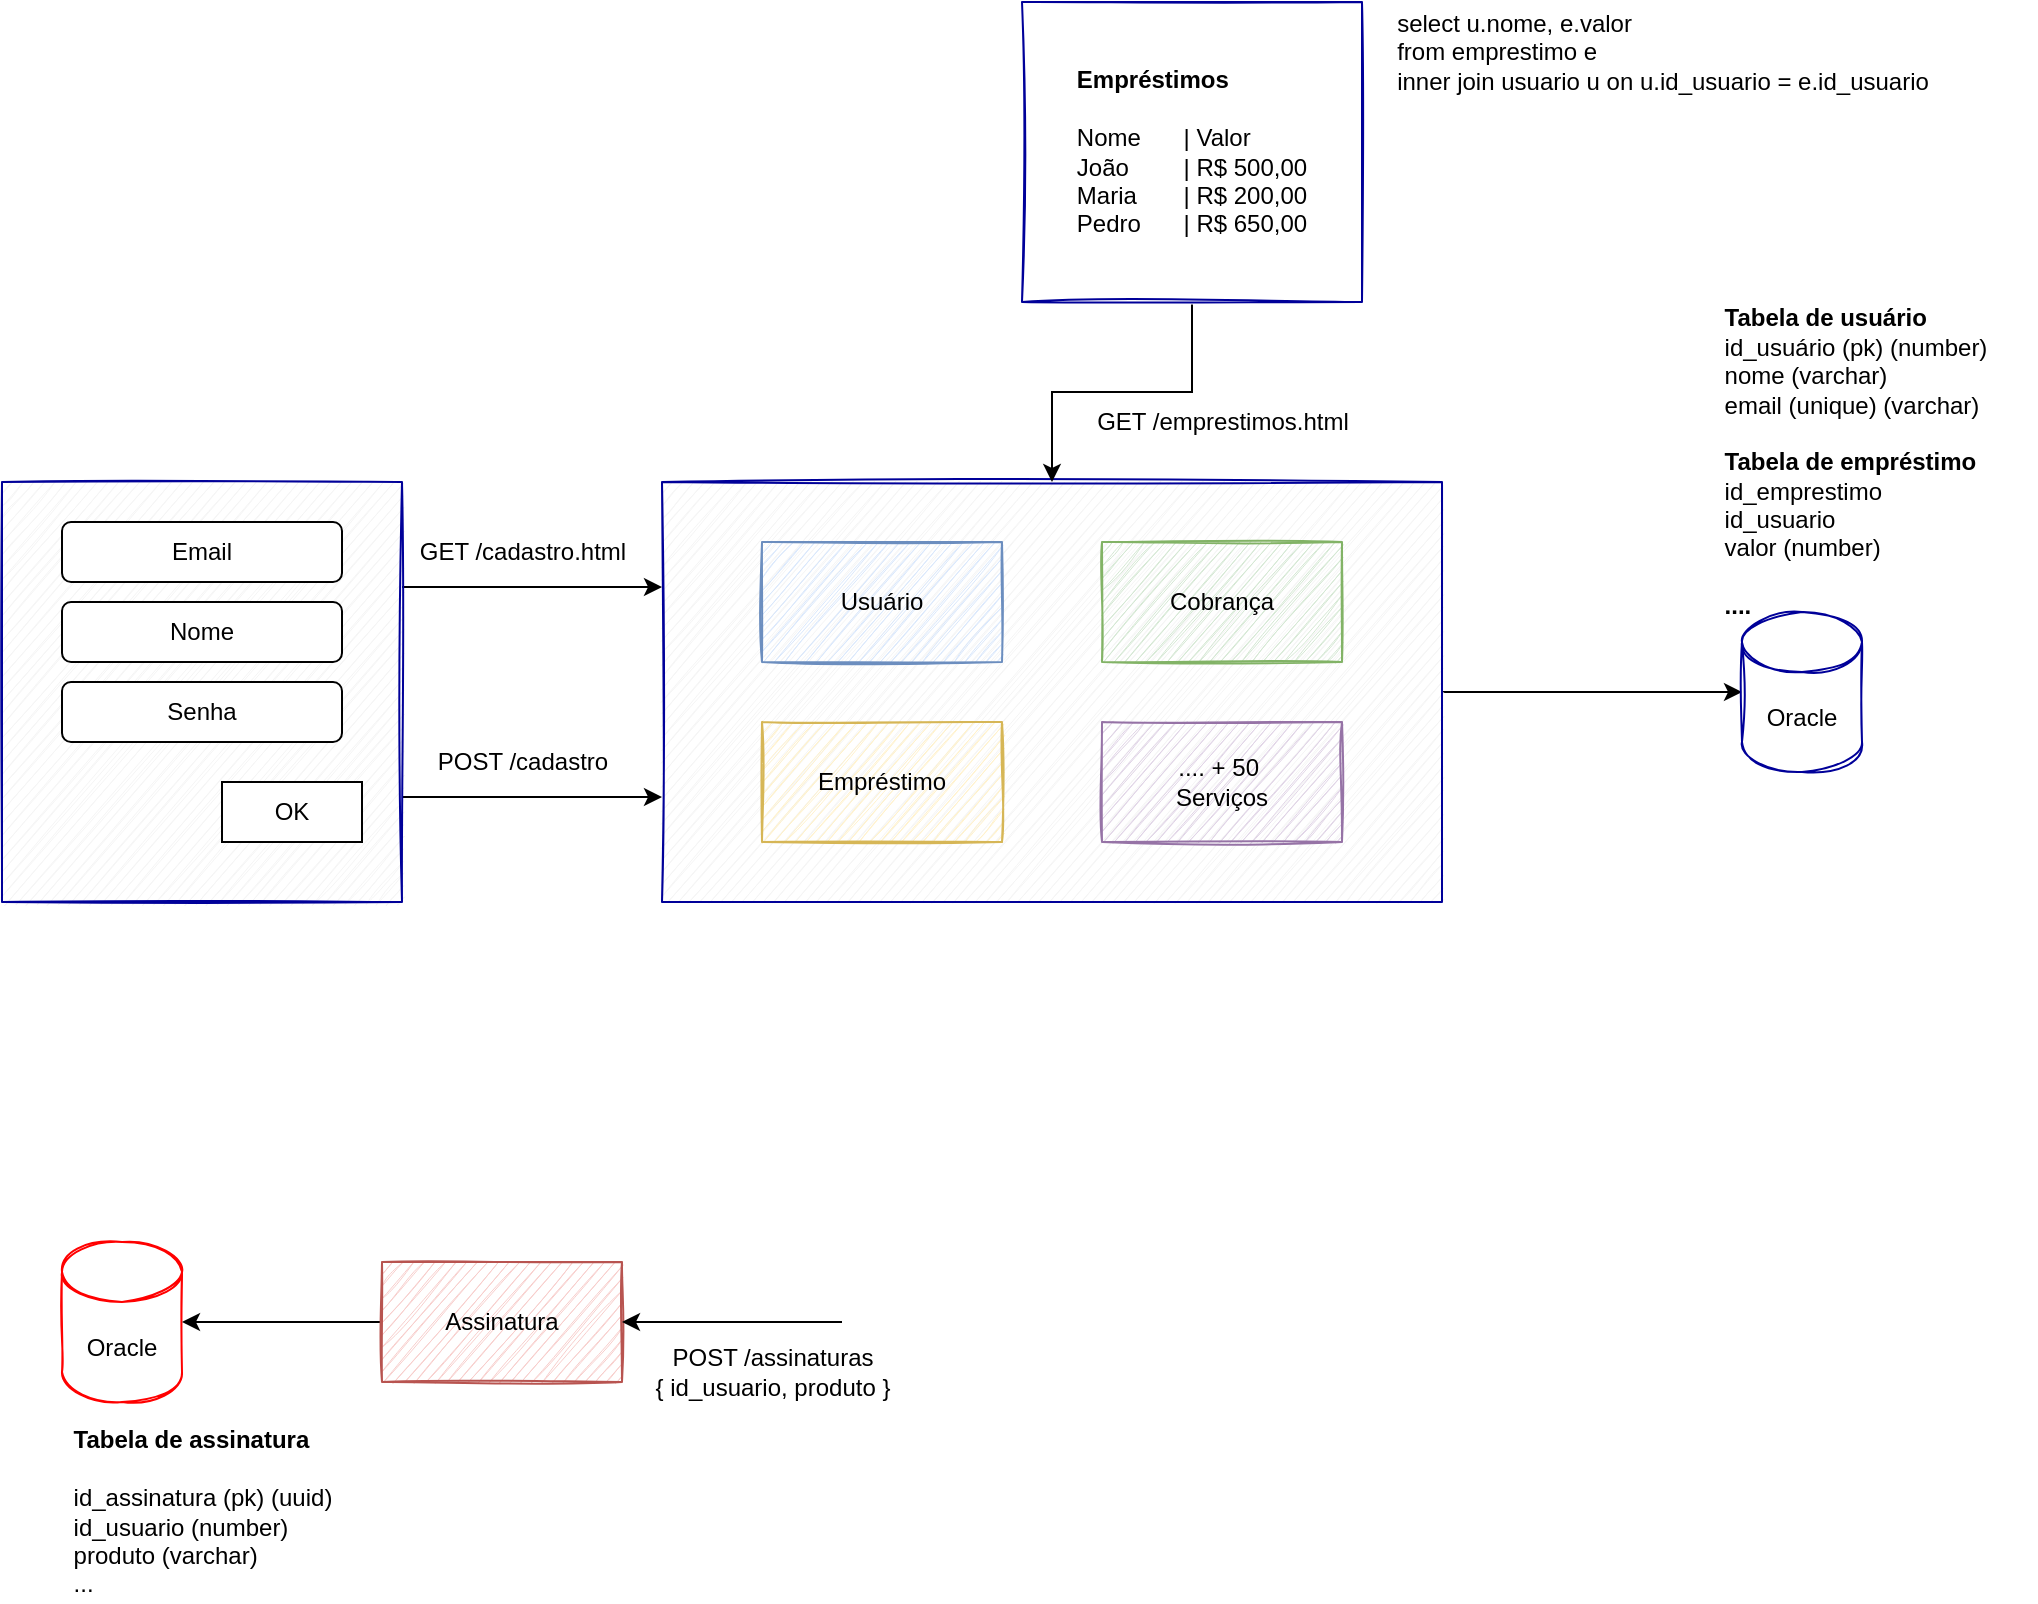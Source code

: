 <mxfile version="17.5.0" type="github" pages="7"><diagram id="EvVUe26QySwZERu4yRcq" name="Case - Monolito"><mxGraphModel dx="2249" dy="798" grid="1" gridSize="10" guides="1" tooltips="1" connect="1" arrows="1" fold="1" page="1" pageScale="1" pageWidth="827" pageHeight="1169" math="0" shadow="0"><root><mxCell id="0"/><mxCell id="1" parent="0"/><mxCell id="XPkyK3HB4il0Tu9wbLl7-8" style="edgeStyle=orthogonalEdgeStyle;rounded=0;orthogonalLoop=1;jettySize=auto;html=1;exitX=1;exitY=0.5;exitDx=0;exitDy=0;entryX=0;entryY=0.5;entryDx=0;entryDy=0;entryPerimeter=0;" parent="1" source="XPkyK3HB4il0Tu9wbLl7-1" target="XPkyK3HB4il0Tu9wbLl7-6" edge="1"><mxGeometry relative="1" as="geometry"/></mxCell><mxCell id="XPkyK3HB4il0Tu9wbLl7-1" value="" style="rounded=0;whiteSpace=wrap;html=1;fillColor=#f5f5f5;fontColor=#333333;strokeColor=#000099;shadow=0;sketch=1;" parent="1" vertex="1"><mxGeometry x="140" y="270" width="390" height="210" as="geometry"/></mxCell><mxCell id="XPkyK3HB4il0Tu9wbLl7-2" value="Usuário" style="rounded=0;whiteSpace=wrap;html=1;sketch=1;fillColor=#dae8fc;strokeColor=#6c8ebf;" parent="1" vertex="1"><mxGeometry x="190" y="300" width="120" height="60" as="geometry"/></mxCell><mxCell id="XPkyK3HB4il0Tu9wbLl7-3" value="Cobrança" style="rounded=0;whiteSpace=wrap;html=1;sketch=1;fillColor=#d5e8d4;strokeColor=#82b366;" parent="1" vertex="1"><mxGeometry x="360" y="300" width="120" height="60" as="geometry"/></mxCell><mxCell id="XPkyK3HB4il0Tu9wbLl7-4" value="Empréstimo" style="rounded=0;whiteSpace=wrap;html=1;sketch=1;fillColor=#fff2cc;strokeColor=#d6b656;" parent="1" vertex="1"><mxGeometry x="190" y="390" width="120" height="60" as="geometry"/></mxCell><mxCell id="XPkyK3HB4il0Tu9wbLl7-5" value=".... + 50&amp;nbsp;&lt;br&gt;Serviços" style="rounded=0;whiteSpace=wrap;html=1;sketch=1;fillColor=#e1d5e7;strokeColor=#9673a6;" parent="1" vertex="1"><mxGeometry x="360" y="390" width="120" height="60" as="geometry"/></mxCell><mxCell id="XPkyK3HB4il0Tu9wbLl7-6" value="Oracle" style="shape=cylinder3;whiteSpace=wrap;html=1;boundedLbl=1;backgroundOutline=1;size=15;sketch=1;strokeColor=#000099;" parent="1" vertex="1"><mxGeometry x="680" y="335" width="60" height="80" as="geometry"/></mxCell><mxCell id="XPkyK3HB4il0Tu9wbLl7-7" value="&lt;div style=&quot;text-align: left&quot;&gt;&lt;span&gt;&lt;b&gt;Tabela de usuário&lt;/b&gt;&lt;/span&gt;&lt;/div&gt;&lt;div style=&quot;text-align: left&quot;&gt;&lt;span&gt;id_usuário (pk) (number)&lt;/span&gt;&lt;/div&gt;&lt;div style=&quot;text-align: left&quot;&gt;&lt;span&gt;nome (varchar)&lt;/span&gt;&lt;/div&gt;&lt;div style=&quot;text-align: left&quot;&gt;&lt;span&gt;email (unique) (varchar)&lt;/span&gt;&lt;/div&gt;&lt;div style=&quot;text-align: left&quot;&gt;&lt;span&gt;&lt;br&gt;&lt;/span&gt;&lt;/div&gt;&lt;div style=&quot;text-align: left&quot;&gt;&lt;span&gt;&lt;b&gt;Tabela de empréstimo&lt;/b&gt;&lt;/span&gt;&lt;/div&gt;&lt;div style=&quot;text-align: left&quot;&gt;&lt;span&gt;id_emprestimo&lt;/span&gt;&lt;/div&gt;&lt;div style=&quot;text-align: left&quot;&gt;&lt;span&gt;id_usuario&lt;/span&gt;&lt;/div&gt;&lt;div style=&quot;text-align: left&quot;&gt;&lt;span&gt;valor (number)&lt;/span&gt;&lt;/div&gt;&lt;div style=&quot;text-align: left&quot;&gt;&lt;span&gt;&lt;br&gt;&lt;/span&gt;&lt;/div&gt;&lt;div style=&quot;text-align: left&quot;&gt;&lt;span&gt;&lt;b&gt;....&lt;/b&gt;&lt;/span&gt;&lt;/div&gt;" style="text;html=1;strokeColor=none;fillColor=none;align=center;verticalAlign=middle;whiteSpace=wrap;rounded=0;" parent="1" vertex="1"><mxGeometry x="647" y="200" width="180" height="120" as="geometry"/></mxCell><mxCell id="XPkyK3HB4il0Tu9wbLl7-15" style="edgeStyle=orthogonalEdgeStyle;rounded=0;orthogonalLoop=1;jettySize=auto;html=1;exitX=1;exitY=0.25;exitDx=0;exitDy=0;entryX=0;entryY=0.25;entryDx=0;entryDy=0;" parent="1" source="XPkyK3HB4il0Tu9wbLl7-9" target="XPkyK3HB4il0Tu9wbLl7-1" edge="1"><mxGeometry relative="1" as="geometry"/></mxCell><mxCell id="XPkyK3HB4il0Tu9wbLl7-17" style="edgeStyle=orthogonalEdgeStyle;rounded=0;orthogonalLoop=1;jettySize=auto;html=1;exitX=1;exitY=0.75;exitDx=0;exitDy=0;entryX=0;entryY=0.75;entryDx=0;entryDy=0;" parent="1" source="XPkyK3HB4il0Tu9wbLl7-9" target="XPkyK3HB4il0Tu9wbLl7-1" edge="1"><mxGeometry relative="1" as="geometry"/></mxCell><mxCell id="XPkyK3HB4il0Tu9wbLl7-9" value="" style="rounded=0;whiteSpace=wrap;html=1;fillColor=#f5f5f5;strokeColor=#000099;fontColor=#333333;sketch=1;" parent="1" vertex="1"><mxGeometry x="-190" y="270" width="200" height="210" as="geometry"/></mxCell><mxCell id="XPkyK3HB4il0Tu9wbLl7-10" value="Email" style="rounded=1;whiteSpace=wrap;html=1;align=center;" parent="1" vertex="1"><mxGeometry x="-160" y="290" width="140" height="30" as="geometry"/></mxCell><mxCell id="XPkyK3HB4il0Tu9wbLl7-12" value="Nome" style="rounded=1;whiteSpace=wrap;html=1;align=center;" parent="1" vertex="1"><mxGeometry x="-160" y="330" width="140" height="30" as="geometry"/></mxCell><mxCell id="XPkyK3HB4il0Tu9wbLl7-13" value="Senha" style="rounded=1;whiteSpace=wrap;html=1;align=center;" parent="1" vertex="1"><mxGeometry x="-160" y="370" width="140" height="30" as="geometry"/></mxCell><mxCell id="XPkyK3HB4il0Tu9wbLl7-14" value="OK" style="rounded=0;whiteSpace=wrap;html=1;" parent="1" vertex="1"><mxGeometry x="-80" y="420" width="70" height="30" as="geometry"/></mxCell><mxCell id="XPkyK3HB4il0Tu9wbLl7-16" value="GET /cadastro.html" style="text;html=1;align=center;verticalAlign=middle;resizable=0;points=[];autosize=1;strokeColor=none;fillColor=none;" parent="1" vertex="1"><mxGeometry x="10" y="295" width="120" height="20" as="geometry"/></mxCell><mxCell id="XPkyK3HB4il0Tu9wbLl7-18" value="POST /cadastro" style="text;html=1;align=center;verticalAlign=middle;resizable=0;points=[];autosize=1;strokeColor=none;fillColor=none;" parent="1" vertex="1"><mxGeometry x="20" y="400" width="100" height="20" as="geometry"/></mxCell><mxCell id="XPkyK3HB4il0Tu9wbLl7-21" style="edgeStyle=orthogonalEdgeStyle;rounded=0;orthogonalLoop=1;jettySize=auto;html=1;exitX=0.5;exitY=1;exitDx=0;exitDy=0;entryX=0.5;entryY=0;entryDx=0;entryDy=0;" parent="1" source="XPkyK3HB4il0Tu9wbLl7-20" target="XPkyK3HB4il0Tu9wbLl7-1" edge="1"><mxGeometry relative="1" as="geometry"/></mxCell><mxCell id="XPkyK3HB4il0Tu9wbLl7-20" value="&lt;div style=&quot;text-align: left&quot;&gt;&lt;span&gt;&lt;b&gt;Empréstimos&lt;/b&gt;&lt;/span&gt;&lt;/div&gt;&lt;div style=&quot;text-align: left&quot;&gt;&lt;br&gt;&lt;/div&gt;&lt;div style=&quot;text-align: left&quot;&gt;&lt;span&gt;Nome&lt;/span&gt;&lt;span style=&quot;white-space: pre&quot;&gt;&#9;&lt;/span&gt;&lt;span&gt;| &lt;/span&gt;&lt;span&gt;V&lt;/span&gt;&lt;span&gt;alor&lt;/span&gt;&lt;/div&gt;&lt;div style=&quot;text-align: left&quot;&gt;&lt;span&gt;João &lt;span style=&quot;white-space: pre&quot;&gt;&#9;&lt;/span&gt;| R$ 500,00&lt;/span&gt;&lt;/div&gt;&lt;div style=&quot;text-align: left&quot;&gt;&lt;span&gt;Maria &lt;span style=&quot;white-space: pre&quot;&gt;&#9;&lt;/span&gt;| R$ 200,00&lt;/span&gt;&lt;/div&gt;&lt;div style=&quot;text-align: left&quot;&gt;&lt;span&gt;Pedro &lt;span style=&quot;white-space: pre&quot;&gt;&#9;&lt;/span&gt;| R$ 650,00&lt;/span&gt;&lt;/div&gt;" style="rounded=0;whiteSpace=wrap;html=1;shadow=0;sketch=1;strokeColor=#000099;" parent="1" vertex="1"><mxGeometry x="320" y="30" width="170" height="150" as="geometry"/></mxCell><mxCell id="XPkyK3HB4il0Tu9wbLl7-22" value="GET /emprestimos.html" style="text;html=1;align=center;verticalAlign=middle;resizable=0;points=[];autosize=1;strokeColor=none;fillColor=none;" parent="1" vertex="1"><mxGeometry x="350" y="230" width="140" height="20" as="geometry"/></mxCell><mxCell id="XPkyK3HB4il0Tu9wbLl7-23" value="&lt;div style=&quot;text-align: left&quot;&gt;&lt;span&gt;select u.nome, e.valor&lt;/span&gt;&lt;/div&gt;&lt;div style=&quot;text-align: left&quot;&gt;&lt;span&gt;from emprestimo e&amp;nbsp;&lt;/span&gt;&lt;/div&gt;&lt;div style=&quot;text-align: left&quot;&gt;&lt;span&gt;inner join usuario u on u.id_usuario = e.id_usuario&lt;/span&gt;&lt;/div&gt;" style="text;html=1;align=center;verticalAlign=middle;resizable=0;points=[];autosize=1;strokeColor=none;fillColor=none;" parent="1" vertex="1"><mxGeometry x="500" y="30" width="280" height="50" as="geometry"/></mxCell><mxCell id="XPkyK3HB4il0Tu9wbLl7-24" value="Oracle" style="shape=cylinder3;whiteSpace=wrap;html=1;boundedLbl=1;backgroundOutline=1;size=15;sketch=1;strokeColor=#FF0000;" parent="1" vertex="1"><mxGeometry x="-160" y="650" width="60" height="80" as="geometry"/></mxCell><mxCell id="XPkyK3HB4il0Tu9wbLl7-26" style="edgeStyle=orthogonalEdgeStyle;rounded=0;orthogonalLoop=1;jettySize=auto;html=1;exitX=0;exitY=0.5;exitDx=0;exitDy=0;entryX=1;entryY=0.5;entryDx=0;entryDy=0;entryPerimeter=0;" parent="1" source="XPkyK3HB4il0Tu9wbLl7-25" target="XPkyK3HB4il0Tu9wbLl7-24" edge="1"><mxGeometry relative="1" as="geometry"/></mxCell><mxCell id="XPkyK3HB4il0Tu9wbLl7-25" value="Assinatura" style="rounded=0;whiteSpace=wrap;html=1;sketch=1;fillColor=#f8cecc;strokeColor=#b85450;" parent="1" vertex="1"><mxGeometry y="660" width="120" height="60" as="geometry"/></mxCell><mxCell id="XPkyK3HB4il0Tu9wbLl7-27" value="" style="endArrow=classic;html=1;rounded=0;entryX=1;entryY=0.5;entryDx=0;entryDy=0;" parent="1" target="XPkyK3HB4il0Tu9wbLl7-25" edge="1"><mxGeometry width="50" height="50" relative="1" as="geometry"><mxPoint x="230" y="690" as="sourcePoint"/><mxPoint x="130" y="560" as="targetPoint"/></mxGeometry></mxCell><mxCell id="XPkyK3HB4il0Tu9wbLl7-28" value="POST /assinaturas&lt;br&gt;{ id_usuario, produto }" style="text;html=1;align=center;verticalAlign=middle;resizable=0;points=[];autosize=1;strokeColor=none;fillColor=none;" parent="1" vertex="1"><mxGeometry x="130" y="700" width="130" height="30" as="geometry"/></mxCell><mxCell id="XPkyK3HB4il0Tu9wbLl7-29" value="&lt;div style=&quot;text-align: left&quot;&gt;&lt;span&gt;&lt;b&gt;Tabela de assinatura&lt;/b&gt;&lt;/span&gt;&lt;/div&gt;&lt;div style=&quot;text-align: left&quot;&gt;&lt;br&gt;&lt;/div&gt;&lt;div style=&quot;text-align: left&quot;&gt;&lt;span&gt;id_assinatura (pk) (uuid)&lt;/span&gt;&lt;/div&gt;&lt;div style=&quot;text-align: left&quot;&gt;&lt;span&gt;id_usuario (number)&lt;/span&gt;&lt;/div&gt;&lt;div style=&quot;text-align: left&quot;&gt;&lt;span&gt;produto (varchar)&lt;/span&gt;&lt;/div&gt;&lt;div style=&quot;text-align: left&quot;&gt;&lt;span&gt;...&lt;/span&gt;&lt;/div&gt;" style="text;html=1;align=center;verticalAlign=middle;resizable=0;points=[];autosize=1;strokeColor=none;fillColor=none;" parent="1" vertex="1"><mxGeometry x="-160" y="740" width="140" height="90" as="geometry"/></mxCell></root></mxGraphModel></diagram><diagram id="7VReNf4iTvuL2dBvt7mD" name="Usuario"><mxGraphModel dx="1422" dy="798" grid="1" gridSize="10" guides="1" tooltips="1" connect="1" arrows="1" fold="1" page="1" pageScale="1" pageWidth="827" pageHeight="1169" math="0" shadow="0"><root><mxCell id="0"/><mxCell id="1" parent="0"/><mxCell id="xnXMnjQIrCov6gxwsj76-1" value="" style="group" vertex="1" connectable="0" parent="1"><mxGeometry x="40" y="30" width="260" height="120" as="geometry"/></mxCell><mxCell id="DxjGHQH-5fPs8af2ESxs-1" value="" style="shape=cylinder3;whiteSpace=wrap;html=1;boundedLbl=1;backgroundOutline=1;size=15;" vertex="1" parent="xnXMnjQIrCov6gxwsj76-1"><mxGeometry y="10" width="60" height="80" as="geometry"/></mxCell><mxCell id="DxjGHQH-5fPs8af2ESxs-3" value="&lt;h1&gt;Tabela usuario&lt;/h1&gt;&lt;div&gt;id_usuario (pk) (number)&lt;/div&gt;&lt;div&gt;nome (varchar)&lt;/div&gt;&lt;div&gt;email (unique) (varchar)&lt;/div&gt;&lt;div&gt;data_criacao (datetime)&lt;/div&gt;&lt;div&gt;&lt;br&gt;&lt;/div&gt;" style="text;html=1;strokeColor=none;fillColor=none;spacing=5;spacingTop=-20;whiteSpace=wrap;overflow=hidden;rounded=0;" vertex="1" parent="xnXMnjQIrCov6gxwsj76-1"><mxGeometry x="70" width="190" height="120" as="geometry"/></mxCell><mxCell id="xnXMnjQIrCov6gxwsj76-2" value="" style="group;spacing=1;" vertex="1" connectable="0" parent="1"><mxGeometry x="20" y="190" width="320" height="150" as="geometry"/></mxCell><mxCell id="iY2uSTC4eiAfuZCO1kQK-1" value="" style="ellipse;shape=cloud;whiteSpace=wrap;html=1;" vertex="1" parent="xnXMnjQIrCov6gxwsj76-2"><mxGeometry width="116.36" height="80" as="geometry"/></mxCell><mxCell id="iY2uSTC4eiAfuZCO1kQK-2" value="&lt;p style=&quot;line-height: 1.2&quot;&gt;&lt;/p&gt;&lt;h1&gt;Metodos&lt;/h1&gt;&lt;p&gt;&lt;font style=&quot;font-size: 12px&quot;&gt;GET /usuario/{id_usuario}&lt;/font&gt;&lt;/p&gt;&lt;p&gt;&lt;font style=&quot;font-size: 12px&quot;&gt;POST /usuario/cadastro&lt;/font&gt;&lt;/p&gt;&lt;p&gt;&lt;font style=&quot;font-size: 12px&quot;&gt;POST /usuario/alterar-senha&lt;/font&gt;&lt;/p&gt;&lt;p&gt;&lt;br&gt;&lt;/p&gt;&lt;p&gt;&lt;font style=&quot;font-size: 12px&quot;&gt;&lt;br&gt;&lt;/font&gt;&lt;/p&gt;&lt;p&gt;&lt;br&gt;&lt;/p&gt;&lt;p&gt;&lt;/p&gt;" style="text;html=1;strokeColor=none;fillColor=none;spacing=5;spacingTop=-20;whiteSpace=wrap;overflow=hidden;rounded=0;" vertex="1" parent="xnXMnjQIrCov6gxwsj76-2"><mxGeometry x="135.758" width="184.242" height="123.288" as="geometry"/></mxCell><mxCell id="SEPxlXr1BIMb3JQ4GxA6-4" value="" style="sketch=0;outlineConnect=0;fontColor=#232F3E;gradientColor=none;fillColor=#232F3D;strokeColor=none;dashed=0;verticalLabelPosition=bottom;verticalAlign=top;align=center;html=1;fontSize=12;fontStyle=0;aspect=fixed;pointerEvents=1;shape=mxgraph.aws4.gear;" vertex="1" parent="1"><mxGeometry x="30" y="560" width="78" height="78" as="geometry"/></mxCell><mxCell id="SEPxlXr1BIMb3JQ4GxA6-7" value="" style="group" vertex="1" connectable="0" parent="1"><mxGeometry x="30" y="400" width="680" height="120" as="geometry"/></mxCell><mxCell id="SEPxlXr1BIMb3JQ4GxA6-2" value="" style="shape=image;html=1;verticalAlign=top;verticalLabelPosition=bottom;labelBackgroundColor=#ffffff;imageAspect=0;aspect=fixed;image=https://cdn2.iconfinder.com/data/icons/essential-web-5/50/script-programming-coding-add-on-128.png;fontSize=12;" vertex="1" parent="SEPxlXr1BIMb3JQ4GxA6-7"><mxGeometry width="100" height="100" as="geometry"/></mxCell><mxCell id="SEPxlXr1BIMb3JQ4GxA6-5" value="&lt;h1&gt;Scripts&lt;/h1&gt;&lt;div&gt;# SELECT&lt;/div&gt;&lt;div&gt;select id_usuario, nome, email, data_criacao from usuario&lt;/div&gt;&lt;div&gt;&lt;br&gt;&lt;/div&gt;&lt;div&gt;&lt;br&gt;&lt;/div&gt;" style="text;html=1;strokeColor=none;fillColor=none;spacing=5;spacingTop=-20;whiteSpace=wrap;overflow=hidden;rounded=0;" vertex="1" parent="SEPxlXr1BIMb3JQ4GxA6-7"><mxGeometry x="120" width="560" height="120" as="geometry"/></mxCell><mxCell id="qNcaYOibuzXoEauNQJ7p-4" value="" style="group" vertex="1" connectable="0" parent="1"><mxGeometry x="26" y="680" width="775" height="400" as="geometry"/></mxCell><mxCell id="qRhFVsgt6_P9lhpsDPRJ-1" value="MONOLITO" style="html=1;points=[];perimeter=orthogonalPerimeter;fontSize=12;" vertex="1" parent="qNcaYOibuzXoEauNQJ7p-4"><mxGeometry width="90" height="160" as="geometry"/></mxCell><mxCell id="qRhFVsgt6_P9lhpsDPRJ-4" value="Servico&lt;br&gt;&lt;br&gt;usuario" style="html=1;points=[];perimeter=orthogonalPerimeter;fontSize=12;" vertex="1" parent="qNcaYOibuzXoEauNQJ7p-4"><mxGeometry x="550" y="120" width="90" height="160" as="geometry"/></mxCell><mxCell id="qRhFVsgt6_P9lhpsDPRJ-14" style="edgeStyle=orthogonalEdgeStyle;rounded=0;orthogonalLoop=1;jettySize=auto;html=1;fontSize=12;" edge="1" parent="qNcaYOibuzXoEauNQJ7p-4" source="qRhFVsgt6_P9lhpsDPRJ-9" target="qRhFVsgt6_P9lhpsDPRJ-1"><mxGeometry relative="1" as="geometry"><Array as="points"><mxPoint x="190" y="30"/><mxPoint x="190" y="30"/></Array></mxGeometry></mxCell><mxCell id="qRhFVsgt6_P9lhpsDPRJ-9" value="SERVICO&lt;br&gt;DE&lt;br&gt;MIGRACAO" style="html=1;points=[];perimeter=orthogonalPerimeter;fontSize=12;" vertex="1" parent="qNcaYOibuzXoEauNQJ7p-4"><mxGeometry x="290" width="90" height="280" as="geometry"/></mxCell><mxCell id="qRhFVsgt6_P9lhpsDPRJ-16" value="GET /cadastro.html" style="text;html=1;strokeColor=none;fillColor=none;align=center;verticalAlign=middle;whiteSpace=wrap;rounded=0;fontSize=12;" vertex="1" parent="qNcaYOibuzXoEauNQJ7p-4"><mxGeometry x="120" width="146" height="30" as="geometry"/></mxCell><mxCell id="6hsPmUfrSxVEk5LRnhpl-4" value="" style="endArrow=classic;html=1;rounded=0;fontSize=12;entryX=0.011;entryY=0.318;entryDx=0;entryDy=0;entryPerimeter=0;" edge="1" parent="qNcaYOibuzXoEauNQJ7p-4" source="qRhFVsgt6_P9lhpsDPRJ-1" target="qRhFVsgt6_P9lhpsDPRJ-9"><mxGeometry width="50" height="50" relative="1" as="geometry"><mxPoint x="390" y="140" as="sourcePoint"/><mxPoint x="440" y="90" as="targetPoint"/><Array as="points"/></mxGeometry></mxCell><mxCell id="6hsPmUfrSxVEk5LRnhpl-5" value="RESPONSE GET /cadastro.html" style="text;html=1;strokeColor=none;fillColor=none;align=center;verticalAlign=middle;whiteSpace=wrap;rounded=0;fontSize=12;" vertex="1" parent="qNcaYOibuzXoEauNQJ7p-4"><mxGeometry x="103" y="60" width="180" height="30" as="geometry"/></mxCell><mxCell id="6hsPmUfrSxVEk5LRnhpl-9" value="" style="endArrow=classic;html=1;rounded=0;fontSize=12;entryX=0.011;entryY=0.213;entryDx=0;entryDy=0;entryPerimeter=0;" edge="1" parent="qNcaYOibuzXoEauNQJ7p-4" target="qRhFVsgt6_P9lhpsDPRJ-4"><mxGeometry width="50" height="50" relative="1" as="geometry"><mxPoint x="380" y="154" as="sourcePoint"/><mxPoint x="460" y="150" as="targetPoint"/></mxGeometry></mxCell><mxCell id="6hsPmUfrSxVEk5LRnhpl-10" value="POST&amp;nbsp;&lt;span style=&quot;text-align: left&quot;&gt;/usuario/cadastro&lt;/span&gt;" style="text;html=1;strokeColor=none;fillColor=none;align=center;verticalAlign=middle;whiteSpace=wrap;rounded=0;fontSize=12;" vertex="1" parent="qNcaYOibuzXoEauNQJ7p-4"><mxGeometry x="390" y="125" width="146" height="30" as="geometry"/></mxCell><mxCell id="6hsPmUfrSxVEk5LRnhpl-11" value="" style="endArrow=classic;html=1;rounded=0;fontSize=12;entryX=0.011;entryY=0.213;entryDx=0;entryDy=0;entryPerimeter=0;" edge="1" parent="qNcaYOibuzXoEauNQJ7p-4"><mxGeometry width="50" height="50" relative="1" as="geometry"><mxPoint x="379" y="217" as="sourcePoint"/><mxPoint x="549.99" y="217.08" as="targetPoint"/></mxGeometry></mxCell><mxCell id="6hsPmUfrSxVEk5LRnhpl-12" value="&lt;span style=&quot;text-align: left&quot;&gt;GET /usuario/{id_usuario}&lt;/span&gt;" style="text;html=1;strokeColor=none;fillColor=none;align=center;verticalAlign=middle;whiteSpace=wrap;rounded=0;fontSize=12;" vertex="1" parent="qNcaYOibuzXoEauNQJ7p-4"><mxGeometry x="389" y="188" width="146" height="30" as="geometry"/></mxCell><mxCell id="6hsPmUfrSxVEk5LRnhpl-13" value="" style="shape=cylinder3;whiteSpace=wrap;html=1;boundedLbl=1;backgroundOutline=1;size=15;fontSize=12;" vertex="1" parent="qNcaYOibuzXoEauNQJ7p-4"><mxGeometry x="305" y="320" width="60" height="80" as="geometry"/></mxCell><mxCell id="6hsPmUfrSxVEk5LRnhpl-14" value="" style="edgeStyle=orthogonalEdgeStyle;rounded=0;orthogonalLoop=1;jettySize=auto;html=1;fontSize=12;" edge="1" parent="qNcaYOibuzXoEauNQJ7p-4" source="qRhFVsgt6_P9lhpsDPRJ-9" target="6hsPmUfrSxVEk5LRnhpl-13"><mxGeometry relative="1" as="geometry"/></mxCell><mxCell id="6hsPmUfrSxVEk5LRnhpl-15" value="Logs de cadastro" style="text;html=1;strokeColor=none;fillColor=none;align=center;verticalAlign=middle;whiteSpace=wrap;rounded=0;fontSize=12;" vertex="1" parent="qNcaYOibuzXoEauNQJ7p-4"><mxGeometry x="365" y="290" width="115" height="30" as="geometry"/></mxCell><mxCell id="qNcaYOibuzXoEauNQJ7p-1" value="" style="shape=cylinder3;whiteSpace=wrap;html=1;boundedLbl=1;backgroundOutline=1;size=15;fontSize=12;" vertex="1" parent="qNcaYOibuzXoEauNQJ7p-4"><mxGeometry x="565" y="320" width="60" height="80" as="geometry"/></mxCell><mxCell id="qNcaYOibuzXoEauNQJ7p-3" value="Tabela de usuarios" style="text;html=1;strokeColor=none;fillColor=none;align=center;verticalAlign=middle;whiteSpace=wrap;rounded=0;fontSize=12;" vertex="1" parent="qNcaYOibuzXoEauNQJ7p-4"><mxGeometry x="640" y="290" width="115" height="30" as="geometry"/></mxCell><mxCell id="qNcaYOibuzXoEauNQJ7p-2" value="" style="edgeStyle=orthogonalEdgeStyle;rounded=0;orthogonalLoop=1;jettySize=auto;html=1;fontSize=12;" edge="1" parent="qNcaYOibuzXoEauNQJ7p-4" source="qRhFVsgt6_P9lhpsDPRJ-4" target="qNcaYOibuzXoEauNQJ7p-1"><mxGeometry relative="1" as="geometry"/></mxCell><mxCell id="SEPxlXr1BIMb3JQ4GxA6-6" value="&lt;h1&gt;Migraçao de dados&lt;/h1&gt;&lt;div&gt;-&amp;gt; Haverá um serviço de migraçao executando os seguintes passos:&lt;/div&gt;&lt;div&gt;&lt;br&gt;&lt;/div&gt;&lt;div&gt;&lt;span style=&quot;white-space: pre&quot;&gt;&#9;&lt;/span&gt;&lt;br&gt;&lt;/div&gt;" style="text;html=1;strokeColor=none;fillColor=none;spacing=5;spacingTop=-20;whiteSpace=wrap;overflow=hidden;rounded=0;" vertex="1" parent="1"><mxGeometry x="131" y="560" width="566" height="210" as="geometry"/></mxCell></root></mxGraphModel></diagram><diagram id="-1kfJF6VKUv3F-1nR6Ag" name="Cobranca"><mxGraphModel dx="1422" dy="798" grid="1" gridSize="10" guides="1" tooltips="1" connect="1" arrows="1" fold="1" page="1" pageScale="1" pageWidth="827" pageHeight="1169" math="0" shadow="0"><root><mxCell id="0"/><mxCell id="1" parent="0"/></root></mxGraphModel></diagram><diagram id="0RcXGSz3HK_rRYKTTig4" name="Emprestimo"><mxGraphModel dx="1422" dy="798" grid="1" gridSize="10" guides="1" tooltips="1" connect="1" arrows="1" fold="1" page="1" pageScale="1" pageWidth="827" pageHeight="1169" math="0" shadow="0"><root><mxCell id="0"/><mxCell id="1" parent="0"/></root></mxGraphModel></diagram><diagram id="LsxtSEZjykZXHXiLUlME" name="Transferencia"><mxGraphModel dx="1422" dy="798" grid="1" gridSize="10" guides="1" tooltips="1" connect="1" arrows="1" fold="1" page="1" pageScale="1" pageWidth="827" pageHeight="1169" math="0" shadow="0"><root><mxCell id="0"/><mxCell id="1" parent="0"/></root></mxGraphModel></diagram><diagram id="6MmrNtMz4ijST5hrCMpv" name="Saldo"><mxGraphModel dx="1422" dy="798" grid="1" gridSize="10" guides="1" tooltips="1" connect="1" arrows="1" fold="1" page="1" pageScale="1" pageWidth="827" pageHeight="1169" math="0" shadow="0"><root><mxCell id="0"/><mxCell id="1" parent="0"/></root></mxGraphModel></diagram><diagram id="1oHo5pTwqxRpdZC7JuAh" name="Assinatura"><mxGraphModel dx="1422" dy="798" grid="1" gridSize="10" guides="1" tooltips="1" connect="1" arrows="1" fold="1" page="1" pageScale="1" pageWidth="827" pageHeight="1169" math="0" shadow="0"><root><mxCell id="0"/><mxCell id="1" parent="0"/></root></mxGraphModel></diagram></mxfile>